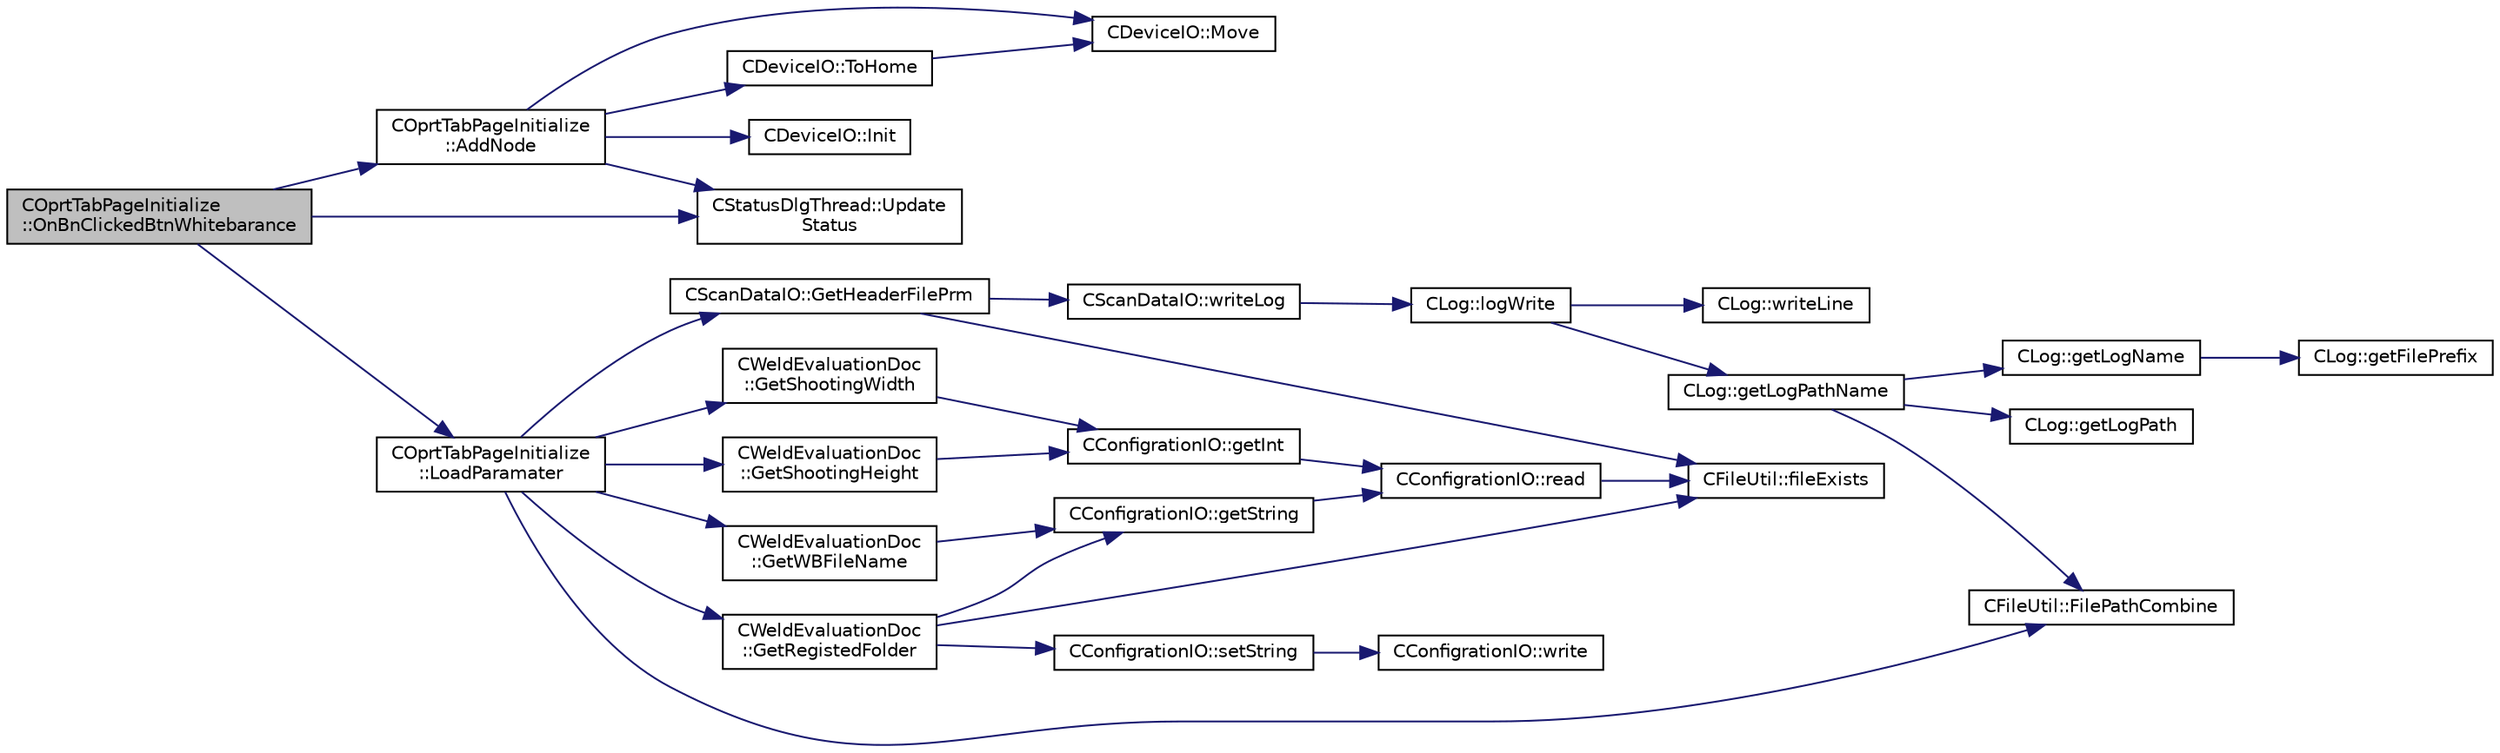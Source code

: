 digraph "COprtTabPageInitialize::OnBnClickedBtnWhitebarance"
{
 // LATEX_PDF_SIZE
  edge [fontname="Helvetica",fontsize="10",labelfontname="Helvetica",labelfontsize="10"];
  node [fontname="Helvetica",fontsize="10",shape=record];
  rankdir="LR";
  Node1 [label="COprtTabPageInitialize\l::OnBnClickedBtnWhitebarance",height=0.2,width=0.4,color="black", fillcolor="grey75", style="filled", fontcolor="black",tooltip="ホワイトバランスボタン押下時処理"];
  Node1 -> Node2 [color="midnightblue",fontsize="10",style="solid",fontname="Helvetica"];
  Node2 [label="COprtTabPageInitialize\l::AddNode",height=0.2,width=0.4,color="black", fillcolor="white", style="filled",URL="$class_c_oprt_tab_page_initialize.html#ac1148391e39e7791eb7ce66b671caca2",tooltip="ホワイトバランス用画像撮影処理"];
  Node2 -> Node3 [color="midnightblue",fontsize="10",style="solid",fontname="Helvetica"];
  Node3 [label="CDeviceIO::Init",height=0.2,width=0.4,color="black", fillcolor="white", style="filled",URL="$class_c_device_i_o.html#ab26f463bba0e20cbf0074700f5923b69",tooltip="機器の初期化"];
  Node2 -> Node4 [color="midnightblue",fontsize="10",style="solid",fontname="Helvetica"];
  Node4 [label="CDeviceIO::Move",height=0.2,width=0.4,color="black", fillcolor="white", style="filled",URL="$class_c_device_i_o.html#afe3dcac15255e9b9658926a5db7c9220",tooltip="カメラの移動"];
  Node2 -> Node5 [color="midnightblue",fontsize="10",style="solid",fontname="Helvetica"];
  Node5 [label="CDeviceIO::ToHome",height=0.2,width=0.4,color="black", fillcolor="white", style="filled",URL="$class_c_device_i_o.html#ac3903acef20f20748a63c76239df005a",tooltip="カメラをホームポジションへ移動"];
  Node5 -> Node4 [color="midnightblue",fontsize="10",style="solid",fontname="Helvetica"];
  Node2 -> Node6 [color="midnightblue",fontsize="10",style="solid",fontname="Helvetica"];
  Node6 [label="CStatusDlgThread::Update\lStatus",height=0.2,width=0.4,color="black", fillcolor="white", style="filled",URL="$class_c_status_dlg_thread.html#a5b12b4fbcef88da4d589d79a521eb1a1",tooltip="ステータスの更新"];
  Node1 -> Node7 [color="midnightblue",fontsize="10",style="solid",fontname="Helvetica"];
  Node7 [label="COprtTabPageInitialize\l::LoadParamater",height=0.2,width=0.4,color="black", fillcolor="white", style="filled",URL="$class_c_oprt_tab_page_initialize.html#a39a52da491a71f8afec8c1366284227a",tooltip="パラメータの読み込み"];
  Node7 -> Node8 [color="midnightblue",fontsize="10",style="solid",fontname="Helvetica"];
  Node8 [label="CFileUtil::FilePathCombine",height=0.2,width=0.4,color="black", fillcolor="white", style="filled",URL="$class_c_file_util.html#abc548d0aa8583bfd6f185c08711b1ec7",tooltip="ファイルパスの作成"];
  Node7 -> Node9 [color="midnightblue",fontsize="10",style="solid",fontname="Helvetica"];
  Node9 [label="CScanDataIO::GetHeaderFilePrm",height=0.2,width=0.4,color="black", fillcolor="white", style="filled",URL="$class_c_scan_data_i_o.html#ae3dff6661c7012b259b38910f3b3dbdb",tooltip="ヘッダファイルから幅、高さを取得"];
  Node9 -> Node10 [color="midnightblue",fontsize="10",style="solid",fontname="Helvetica"];
  Node10 [label="CFileUtil::fileExists",height=0.2,width=0.4,color="black", fillcolor="white", style="filled",URL="$class_c_file_util.html#a9a8b3e89af30c1826d518719aad2c3df",tooltip="ファイルが存在するかを確認する"];
  Node9 -> Node11 [color="midnightblue",fontsize="10",style="solid",fontname="Helvetica"];
  Node11 [label="CScanDataIO::writeLog",height=0.2,width=0.4,color="black", fillcolor="white", style="filled",URL="$class_c_scan_data_i_o.html#a5be204207783efd8238a8928cdb5c061",tooltip="ログ出力"];
  Node11 -> Node12 [color="midnightblue",fontsize="10",style="solid",fontname="Helvetica"];
  Node12 [label="CLog::logWrite",height=0.2,width=0.4,color="black", fillcolor="white", style="filled",URL="$class_c_log.html#ac31d4dac2937ba01a36d1a3b44b83d70",tooltip="ログの出力"];
  Node12 -> Node13 [color="midnightblue",fontsize="10",style="solid",fontname="Helvetica"];
  Node13 [label="CLog::getLogPathName",height=0.2,width=0.4,color="black", fillcolor="white", style="filled",URL="$class_c_log.html#ab9c474897ca906770f57d5da2feefa6d",tooltip="ログファイルフルパス名の取得"];
  Node13 -> Node8 [color="midnightblue",fontsize="10",style="solid",fontname="Helvetica"];
  Node13 -> Node14 [color="midnightblue",fontsize="10",style="solid",fontname="Helvetica"];
  Node14 [label="CLog::getLogName",height=0.2,width=0.4,color="black", fillcolor="white", style="filled",URL="$class_c_log.html#a65d2c4306ed1a9d777c08caff941e776",tooltip="ログファイル名の取得"];
  Node14 -> Node15 [color="midnightblue",fontsize="10",style="solid",fontname="Helvetica"];
  Node15 [label="CLog::getFilePrefix",height=0.2,width=0.4,color="black", fillcolor="white", style="filled",URL="$class_c_log.html#a70464aa2d7a0a10825a9f7f7b7adf2ee",tooltip="ファイル名プレフィックスの取得"];
  Node13 -> Node16 [color="midnightblue",fontsize="10",style="solid",fontname="Helvetica"];
  Node16 [label="CLog::getLogPath",height=0.2,width=0.4,color="black", fillcolor="white", style="filled",URL="$class_c_log.html#a27df84a7db3c444addee476022bfc5ae",tooltip="ログファイル出力ディレクトリの取得"];
  Node12 -> Node17 [color="midnightblue",fontsize="10",style="solid",fontname="Helvetica"];
  Node17 [label="CLog::writeLine",height=0.2,width=0.4,color="black", fillcolor="white", style="filled",URL="$class_c_log.html#ae51a9a6b80711b7a6f5088c61eb346cf",tooltip=" "];
  Node7 -> Node18 [color="midnightblue",fontsize="10",style="solid",fontname="Helvetica"];
  Node18 [label="CWeldEvaluationDoc\l::GetRegistedFolder",height=0.2,width=0.4,color="black", fillcolor="white", style="filled",URL="$class_c_weld_evaluation_doc.html#ad3746774f32e3fa3fc4ebc4d4510d0ee",tooltip="登録済み試験格納フォルダの取得"];
  Node18 -> Node10 [color="midnightblue",fontsize="10",style="solid",fontname="Helvetica"];
  Node18 -> Node19 [color="midnightblue",fontsize="10",style="solid",fontname="Helvetica"];
  Node19 [label="CConfigrationIO::getString",height=0.2,width=0.4,color="black", fillcolor="white", style="filled",URL="$class_c_configration_i_o.html#a1c72779785c9de9ab2525d7320d12658",tooltip="指定セクションのキー値（文字列）を取得"];
  Node19 -> Node20 [color="midnightblue",fontsize="10",style="solid",fontname="Helvetica"];
  Node20 [label="CConfigrationIO::read",height=0.2,width=0.4,color="black", fillcolor="white", style="filled",URL="$class_c_configration_i_o.html#a73ecbb6f7141bad005e290e9f48c576f",tooltip="指定セクションのキー値を取得"];
  Node20 -> Node10 [color="midnightblue",fontsize="10",style="solid",fontname="Helvetica"];
  Node18 -> Node21 [color="midnightblue",fontsize="10",style="solid",fontname="Helvetica"];
  Node21 [label="CConfigrationIO::setString",height=0.2,width=0.4,color="black", fillcolor="white", style="filled",URL="$class_c_configration_i_o.html#a0fb34e01af48df8da81d80108ffa3d03",tooltip="指定セクションのキーに文字列を設定"];
  Node21 -> Node22 [color="midnightblue",fontsize="10",style="solid",fontname="Helvetica"];
  Node22 [label="CConfigrationIO::write",height=0.2,width=0.4,color="black", fillcolor="white", style="filled",URL="$class_c_configration_i_o.html#aa05f2d3bee4d0f39715b3e41429cdfd2",tooltip="指定セクションのキーに値を設定"];
  Node7 -> Node23 [color="midnightblue",fontsize="10",style="solid",fontname="Helvetica"];
  Node23 [label="CWeldEvaluationDoc\l::GetShootingHeight",height=0.2,width=0.4,color="black", fillcolor="white", style="filled",URL="$class_c_weld_evaluation_doc.html#a55485766139b9685d1ed9a5e61a06e7b",tooltip="撮影高さの取得"];
  Node23 -> Node24 [color="midnightblue",fontsize="10",style="solid",fontname="Helvetica"];
  Node24 [label="CConfigrationIO::getInt",height=0.2,width=0.4,color="black", fillcolor="white", style="filled",URL="$class_c_configration_i_o.html#a60d2dbaa282946adcc42ebd04fc08805",tooltip="指定セクションのキー値（整数）を取得"];
  Node24 -> Node20 [color="midnightblue",fontsize="10",style="solid",fontname="Helvetica"];
  Node7 -> Node25 [color="midnightblue",fontsize="10",style="solid",fontname="Helvetica"];
  Node25 [label="CWeldEvaluationDoc\l::GetShootingWidth",height=0.2,width=0.4,color="black", fillcolor="white", style="filled",URL="$class_c_weld_evaluation_doc.html#a9ef01c2fd9ec8ef296388a8048fe32fa",tooltip="撮影幅の取得"];
  Node25 -> Node24 [color="midnightblue",fontsize="10",style="solid",fontname="Helvetica"];
  Node7 -> Node26 [color="midnightblue",fontsize="10",style="solid",fontname="Helvetica"];
  Node26 [label="CWeldEvaluationDoc\l::GetWBFileName",height=0.2,width=0.4,color="black", fillcolor="white", style="filled",URL="$class_c_weld_evaluation_doc.html#a999ae33c47280fcd8d7a759b0de05c2a",tooltip="ホワイトバランスファイル名の取得"];
  Node26 -> Node19 [color="midnightblue",fontsize="10",style="solid",fontname="Helvetica"];
  Node1 -> Node6 [color="midnightblue",fontsize="10",style="solid",fontname="Helvetica"];
}
